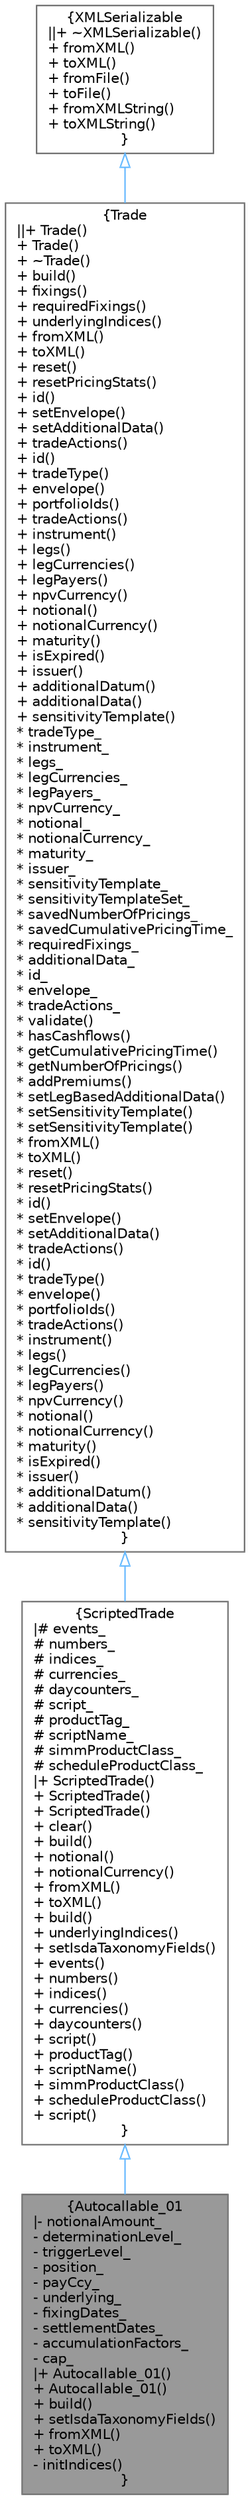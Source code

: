 digraph "Autocallable_01"
{
 // INTERACTIVE_SVG=YES
 // LATEX_PDF_SIZE
  bgcolor="transparent";
  edge [fontname=Helvetica,fontsize=10,labelfontname=Helvetica,labelfontsize=10];
  node [fontname=Helvetica,fontsize=10,shape=box,height=0.2,width=0.4];
  Node1 [label="{Autocallable_01\n|- notionalAmount_\l- determinationLevel_\l- triggerLevel_\l- position_\l- payCcy_\l- underlying_\l- fixingDates_\l- settlementDates_\l- accumulationFactors_\l- cap_\l|+ Autocallable_01()\l+ Autocallable_01()\l+ build()\l+ setIsdaTaxonomyFields()\l+ fromXML()\l+ toXML()\l- initIndices()\l}",height=0.2,width=0.4,color="gray40", fillcolor="grey60", style="filled", fontcolor="black",tooltip=" "];
  Node2 -> Node1 [dir="back",color="steelblue1",style="solid",arrowtail="onormal"];
  Node2 [label="{ScriptedTrade\n|# events_\l# numbers_\l# indices_\l# currencies_\l# daycounters_\l# script_\l# productTag_\l# scriptName_\l# simmProductClass_\l# scheduleProductClass_\l|+ ScriptedTrade()\l+ ScriptedTrade()\l+ ScriptedTrade()\l+ clear()\l+ build()\l+ notional()\l+ notionalCurrency()\l+ fromXML()\l+ toXML()\l+ build()\l+ underlyingIndices()\l+ setIsdaTaxonomyFields()\l+ events()\l+ numbers()\l+ indices()\l+ currencies()\l+ daycounters()\l+ script()\l+ productTag()\l+ scriptName()\l+ simmProductClass()\l+ scheduleProductClass()\l+ script()\l}",height=0.2,width=0.4,color="gray40", fillcolor="white", style="filled",URL="$classore_1_1data_1_1_scripted_trade.html",tooltip=" "];
  Node3 -> Node2 [dir="back",color="steelblue1",style="solid",arrowtail="onormal"];
  Node3 [label="{Trade\n||+ Trade()\l+ Trade()\l+ ~Trade()\l+ build()\l+ fixings()\l+ requiredFixings()\l+ underlyingIndices()\l+ fromXML()\l+ toXML()\l+ reset()\l+ resetPricingStats()\l+ id()\l+ setEnvelope()\l+ setAdditionalData()\l+ tradeActions()\l+ id()\l+ tradeType()\l+ envelope()\l+ portfolioIds()\l+ tradeActions()\l+ instrument()\l+ legs()\l+ legCurrencies()\l+ legPayers()\l+ npvCurrency()\l+ notional()\l+ notionalCurrency()\l+ maturity()\l+ isExpired()\l+ issuer()\l+ additionalDatum()\l+ additionalData()\l+ sensitivityTemplate()\l* tradeType_\l* instrument_\l* legs_\l* legCurrencies_\l* legPayers_\l* npvCurrency_\l* notional_\l* notionalCurrency_\l* maturity_\l* issuer_\l* sensitivityTemplate_\l* sensitivityTemplateSet_\l* savedNumberOfPricings_\l* savedCumulativePricingTime_\l* requiredFixings_\l* additionalData_\l* id_\l* envelope_\l* tradeActions_\l* validate()\l* hasCashflows()\l* getCumulativePricingTime()\l* getNumberOfPricings()\l* addPremiums()\l* setLegBasedAdditionalData()\l* setSensitivityTemplate()\l* setSensitivityTemplate()\l* fromXML()\l* toXML()\l* reset()\l* resetPricingStats()\l* id()\l* setEnvelope()\l* setAdditionalData()\l* tradeActions()\l* id()\l* tradeType()\l* envelope()\l* portfolioIds()\l* tradeActions()\l* instrument()\l* legs()\l* legCurrencies()\l* legPayers()\l* npvCurrency()\l* notional()\l* notionalCurrency()\l* maturity()\l* isExpired()\l* issuer()\l* additionalDatum()\l* additionalData()\l* sensitivityTemplate()\l}",height=0.2,width=0.4,color="gray40", fillcolor="white", style="filled",URL="$classore_1_1data_1_1_trade.html",tooltip="Trade base class."];
  Node4 -> Node3 [dir="back",color="steelblue1",style="solid",arrowtail="onormal"];
  Node4 [label="{XMLSerializable\n||+ ~XMLSerializable()\l+ fromXML()\l+ toXML()\l+ fromFile()\l+ toFile()\l+ fromXMLString()\l+ toXMLString()\l}",height=0.2,width=0.4,color="gray40", fillcolor="white", style="filled",URL="$classore_1_1data_1_1_x_m_l_serializable.html",tooltip="Base class for all serializable classes."];
}
